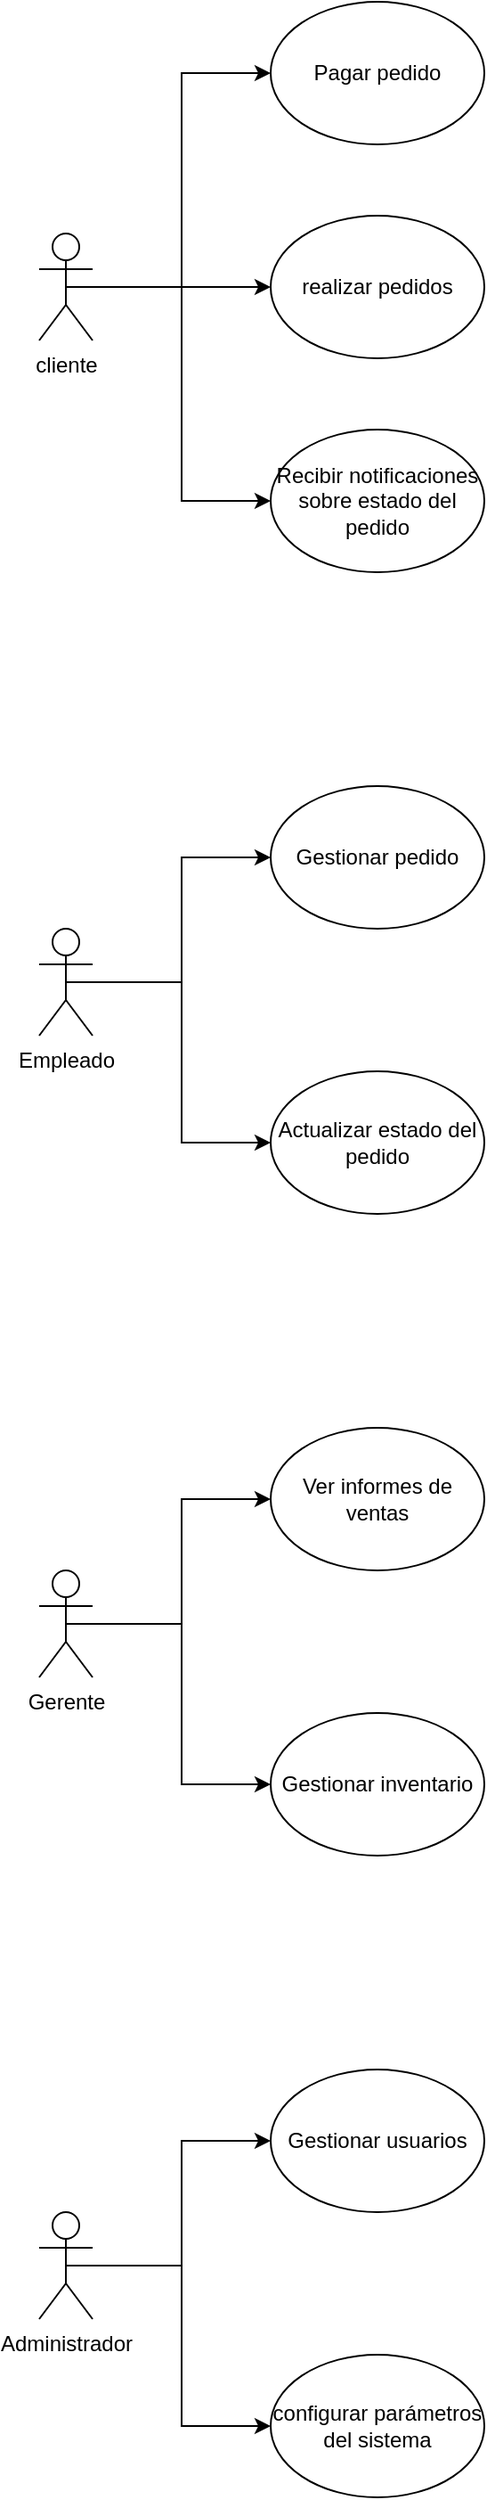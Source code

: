 <mxfile version="24.4.2" type="device" pages="2">
  <diagram id="WRYycTqwSHWXU3EyRlg2" name="Diagrama_de_CasosdeUso">
    <mxGraphModel dx="3176" dy="1816" grid="1" gridSize="10" guides="1" tooltips="1" connect="1" arrows="1" fold="1" page="1" pageScale="1" pageWidth="1200" pageHeight="1920" math="0" shadow="0">
      <root>
        <mxCell id="0" />
        <mxCell id="1" parent="0" />
        <mxCell id="_lXPD2TZBbK-4g8FCfM6-6" style="edgeStyle=orthogonalEdgeStyle;rounded=0;orthogonalLoop=1;jettySize=auto;html=1;exitX=0.5;exitY=0.5;exitDx=0;exitDy=0;exitPerimeter=0;entryX=0;entryY=0.5;entryDx=0;entryDy=0;" edge="1" parent="1" source="_lXPD2TZBbK-4g8FCfM6-1" target="_lXPD2TZBbK-4g8FCfM6-3">
          <mxGeometry relative="1" as="geometry" />
        </mxCell>
        <mxCell id="_lXPD2TZBbK-4g8FCfM6-23" style="edgeStyle=orthogonalEdgeStyle;rounded=0;orthogonalLoop=1;jettySize=auto;html=1;exitX=0.5;exitY=0.5;exitDx=0;exitDy=0;exitPerimeter=0;entryX=0;entryY=0.5;entryDx=0;entryDy=0;" edge="1" parent="1" source="_lXPD2TZBbK-4g8FCfM6-1" target="_lXPD2TZBbK-4g8FCfM6-5">
          <mxGeometry relative="1" as="geometry" />
        </mxCell>
        <mxCell id="_lXPD2TZBbK-4g8FCfM6-24" style="edgeStyle=orthogonalEdgeStyle;rounded=0;orthogonalLoop=1;jettySize=auto;html=1;exitX=0.5;exitY=0.5;exitDx=0;exitDy=0;exitPerimeter=0;entryX=0;entryY=0.5;entryDx=0;entryDy=0;" edge="1" parent="1" source="_lXPD2TZBbK-4g8FCfM6-1" target="_lXPD2TZBbK-4g8FCfM6-7">
          <mxGeometry relative="1" as="geometry" />
        </mxCell>
        <mxCell id="_lXPD2TZBbK-4g8FCfM6-1" value="cliente" style="shape=umlActor;verticalLabelPosition=bottom;verticalAlign=top;html=1;outlineConnect=0;" vertex="1" parent="1">
          <mxGeometry x="475" y="300" width="30" height="60" as="geometry" />
        </mxCell>
        <mxCell id="_lXPD2TZBbK-4g8FCfM6-3" value="realizar pedidos" style="ellipse;whiteSpace=wrap;html=1;" vertex="1" parent="1">
          <mxGeometry x="605" y="290" width="120" height="80" as="geometry" />
        </mxCell>
        <mxCell id="_lXPD2TZBbK-4g8FCfM6-5" value="Pagar pedido" style="ellipse;whiteSpace=wrap;html=1;" vertex="1" parent="1">
          <mxGeometry x="605" y="170" width="120" height="80" as="geometry" />
        </mxCell>
        <mxCell id="_lXPD2TZBbK-4g8FCfM6-7" value="Recibir notificaciones sobre estado del pedido" style="ellipse;whiteSpace=wrap;html=1;" vertex="1" parent="1">
          <mxGeometry x="605" y="410" width="120" height="80" as="geometry" />
        </mxCell>
        <mxCell id="_lXPD2TZBbK-4g8FCfM6-15" style="edgeStyle=orthogonalEdgeStyle;rounded=0;orthogonalLoop=1;jettySize=auto;html=1;exitX=0.5;exitY=0.5;exitDx=0;exitDy=0;exitPerimeter=0;entryX=0;entryY=0.5;entryDx=0;entryDy=0;" edge="1" parent="1" source="_lXPD2TZBbK-4g8FCfM6-9" target="_lXPD2TZBbK-4g8FCfM6-14">
          <mxGeometry relative="1" as="geometry" />
        </mxCell>
        <mxCell id="_lXPD2TZBbK-4g8FCfM6-17" style="edgeStyle=orthogonalEdgeStyle;rounded=0;orthogonalLoop=1;jettySize=auto;html=1;exitX=0.5;exitY=0.5;exitDx=0;exitDy=0;exitPerimeter=0;entryX=0;entryY=0.5;entryDx=0;entryDy=0;" edge="1" parent="1" source="_lXPD2TZBbK-4g8FCfM6-9" target="_lXPD2TZBbK-4g8FCfM6-16">
          <mxGeometry relative="1" as="geometry" />
        </mxCell>
        <mxCell id="_lXPD2TZBbK-4g8FCfM6-9" value="Empleado" style="shape=umlActor;verticalLabelPosition=bottom;verticalAlign=top;html=1;outlineConnect=0;" vertex="1" parent="1">
          <mxGeometry x="475" y="690" width="30" height="60" as="geometry" />
        </mxCell>
        <mxCell id="_lXPD2TZBbK-4g8FCfM6-14" value="Gestionar pedido" style="ellipse;whiteSpace=wrap;html=1;" vertex="1" parent="1">
          <mxGeometry x="605" y="610" width="120" height="80" as="geometry" />
        </mxCell>
        <mxCell id="_lXPD2TZBbK-4g8FCfM6-16" value="Actualizar estado del pedido" style="ellipse;whiteSpace=wrap;html=1;" vertex="1" parent="1">
          <mxGeometry x="605" y="770" width="120" height="80" as="geometry" />
        </mxCell>
        <mxCell id="_lXPD2TZBbK-4g8FCfM6-18" style="edgeStyle=orthogonalEdgeStyle;rounded=0;orthogonalLoop=1;jettySize=auto;html=1;exitX=0.5;exitY=0.5;exitDx=0;exitDy=0;exitPerimeter=0;entryX=0;entryY=0.5;entryDx=0;entryDy=0;" edge="1" parent="1" source="_lXPD2TZBbK-4g8FCfM6-20" target="_lXPD2TZBbK-4g8FCfM6-21">
          <mxGeometry relative="1" as="geometry" />
        </mxCell>
        <mxCell id="_lXPD2TZBbK-4g8FCfM6-19" style="edgeStyle=orthogonalEdgeStyle;rounded=0;orthogonalLoop=1;jettySize=auto;html=1;exitX=0.5;exitY=0.5;exitDx=0;exitDy=0;exitPerimeter=0;entryX=0;entryY=0.5;entryDx=0;entryDy=0;" edge="1" parent="1" source="_lXPD2TZBbK-4g8FCfM6-20" target="_lXPD2TZBbK-4g8FCfM6-22">
          <mxGeometry relative="1" as="geometry" />
        </mxCell>
        <mxCell id="_lXPD2TZBbK-4g8FCfM6-20" value="Gerente" style="shape=umlActor;verticalLabelPosition=bottom;verticalAlign=top;html=1;outlineConnect=0;" vertex="1" parent="1">
          <mxGeometry x="475" y="1050" width="30" height="60" as="geometry" />
        </mxCell>
        <mxCell id="_lXPD2TZBbK-4g8FCfM6-21" value="Ver informes de ventas" style="ellipse;whiteSpace=wrap;html=1;" vertex="1" parent="1">
          <mxGeometry x="605" y="970" width="120" height="80" as="geometry" />
        </mxCell>
        <mxCell id="_lXPD2TZBbK-4g8FCfM6-22" value="Gestionar inventario" style="ellipse;whiteSpace=wrap;html=1;" vertex="1" parent="1">
          <mxGeometry x="605" y="1130" width="120" height="80" as="geometry" />
        </mxCell>
        <mxCell id="_lXPD2TZBbK-4g8FCfM6-25" style="edgeStyle=orthogonalEdgeStyle;rounded=0;orthogonalLoop=1;jettySize=auto;html=1;exitX=0.5;exitY=0.5;exitDx=0;exitDy=0;exitPerimeter=0;entryX=0;entryY=0.5;entryDx=0;entryDy=0;" edge="1" parent="1" source="_lXPD2TZBbK-4g8FCfM6-27" target="_lXPD2TZBbK-4g8FCfM6-28">
          <mxGeometry relative="1" as="geometry" />
        </mxCell>
        <mxCell id="_lXPD2TZBbK-4g8FCfM6-26" style="edgeStyle=orthogonalEdgeStyle;rounded=0;orthogonalLoop=1;jettySize=auto;html=1;exitX=0.5;exitY=0.5;exitDx=0;exitDy=0;exitPerimeter=0;entryX=0;entryY=0.5;entryDx=0;entryDy=0;" edge="1" parent="1" source="_lXPD2TZBbK-4g8FCfM6-27" target="_lXPD2TZBbK-4g8FCfM6-29">
          <mxGeometry relative="1" as="geometry" />
        </mxCell>
        <mxCell id="_lXPD2TZBbK-4g8FCfM6-27" value="Administrador" style="shape=umlActor;verticalLabelPosition=bottom;verticalAlign=top;html=1;outlineConnect=0;" vertex="1" parent="1">
          <mxGeometry x="475" y="1410" width="30" height="60" as="geometry" />
        </mxCell>
        <mxCell id="_lXPD2TZBbK-4g8FCfM6-28" value="Gestionar usuarios" style="ellipse;whiteSpace=wrap;html=1;" vertex="1" parent="1">
          <mxGeometry x="605" y="1330" width="120" height="80" as="geometry" />
        </mxCell>
        <mxCell id="_lXPD2TZBbK-4g8FCfM6-29" value="configurar parámetros del sistema" style="ellipse;whiteSpace=wrap;html=1;" vertex="1" parent="1">
          <mxGeometry x="605" y="1490" width="120" height="80" as="geometry" />
        </mxCell>
      </root>
    </mxGraphModel>
  </diagram>
  <diagram id="C5RBs43oDa-KdzZeNtuy" name="Diagrama_de_Clases">
    <mxGraphModel dx="1444" dy="825" grid="1" gridSize="10" guides="1" tooltips="1" connect="1" arrows="1" fold="1" page="1" pageScale="1" pageWidth="1200" pageHeight="1920" math="0" shadow="0">
      <root>
        <mxCell id="WIyWlLk6GJQsqaUBKTNV-0" />
        <mxCell id="WIyWlLk6GJQsqaUBKTNV-1" parent="WIyWlLk6GJQsqaUBKTNV-0" />
        <mxCell id="qoqk2TT6nea6VP2X0-z5-0" value="Users" style="swimlane;fontStyle=1;align=center;verticalAlign=top;childLayout=stackLayout;horizontal=1;startSize=26;horizontalStack=0;resizeParent=1;resizeParentMax=0;resizeLast=0;collapsible=1;marginBottom=0;whiteSpace=wrap;html=1;" vertex="1" parent="WIyWlLk6GJQsqaUBKTNV-1">
          <mxGeometry x="560" y="170" width="160" height="194" as="geometry" />
        </mxCell>
        <mxCell id="qoqk2TT6nea6VP2X0-z5-1" value="+ ID_cliente:&lt;div&gt;&lt;br&gt;&lt;div&gt;+ ID_empleados:&lt;/div&gt;&lt;div&gt;&lt;br&gt;&lt;/div&gt;&lt;div&gt;+ ID_gerentes:&lt;/div&gt;&lt;div&gt;&lt;br&gt;&lt;/div&gt;&lt;div&gt;+ID_ administrador:&lt;/div&gt;&lt;/div&gt;" style="text;strokeColor=none;fillColor=none;align=left;verticalAlign=top;spacingLeft=4;spacingRight=4;overflow=hidden;rotatable=0;points=[[0,0.5],[1,0.5]];portConstraint=eastwest;whiteSpace=wrap;html=1;" vertex="1" parent="qoqk2TT6nea6VP2X0-z5-0">
          <mxGeometry y="26" width="160" height="134" as="geometry" />
        </mxCell>
        <mxCell id="qoqk2TT6nea6VP2X0-z5-2" value="" style="line;strokeWidth=1;fillColor=none;align=left;verticalAlign=middle;spacingTop=-1;spacingLeft=3;spacingRight=3;rotatable=0;labelPosition=right;points=[];portConstraint=eastwest;strokeColor=inherit;" vertex="1" parent="qoqk2TT6nea6VP2X0-z5-0">
          <mxGeometry y="160" width="160" height="8" as="geometry" />
        </mxCell>
        <mxCell id="qoqk2TT6nea6VP2X0-z5-3" value="+" style="text;strokeColor=none;fillColor=none;align=left;verticalAlign=top;spacingLeft=4;spacingRight=4;overflow=hidden;rotatable=0;points=[[0,0.5],[1,0.5]];portConstraint=eastwest;whiteSpace=wrap;html=1;" vertex="1" parent="qoqk2TT6nea6VP2X0-z5-0">
          <mxGeometry y="168" width="160" height="26" as="geometry" />
        </mxCell>
        <mxCell id="qoqk2TT6nea6VP2X0-z5-12" value="Administrador" style="swimlane;fontStyle=1;align=center;verticalAlign=top;childLayout=stackLayout;horizontal=1;startSize=26;horizontalStack=0;resizeParent=1;resizeParentMax=0;resizeLast=0;collapsible=1;marginBottom=0;whiteSpace=wrap;html=1;" vertex="1" parent="WIyWlLk6GJQsqaUBKTNV-1">
          <mxGeometry x="860" y="440" width="160" height="210" as="geometry" />
        </mxCell>
        <mxCell id="qoqk2TT6nea6VP2X0-z5-13" value="&lt;div&gt;&lt;div&gt;+ID_ administrador:&lt;/div&gt;&lt;/div&gt;&lt;div&gt;&lt;br&gt;&lt;/div&gt;&lt;div&gt;&lt;div&gt;+ Nombre:&lt;/div&gt;&lt;div&gt;&lt;br&gt;&lt;/div&gt;&lt;div&gt;+ Rol:&lt;/div&gt;&lt;div&gt;&lt;br&gt;&lt;/div&gt;&lt;div&gt;+ Email:&lt;/div&gt;&lt;/div&gt;" style="text;strokeColor=none;fillColor=none;align=left;verticalAlign=top;spacingLeft=4;spacingRight=4;overflow=hidden;rotatable=0;points=[[0,0.5],[1,0.5]];portConstraint=eastwest;whiteSpace=wrap;html=1;" vertex="1" parent="qoqk2TT6nea6VP2X0-z5-12">
          <mxGeometry y="26" width="160" height="114" as="geometry" />
        </mxCell>
        <mxCell id="qoqk2TT6nea6VP2X0-z5-14" value="" style="line;strokeWidth=1;fillColor=none;align=left;verticalAlign=middle;spacingTop=-1;spacingLeft=3;spacingRight=3;rotatable=0;labelPosition=right;points=[];portConstraint=eastwest;strokeColor=inherit;" vertex="1" parent="qoqk2TT6nea6VP2X0-z5-12">
          <mxGeometry y="140" width="160" height="8" as="geometry" />
        </mxCell>
        <mxCell id="qoqk2TT6nea6VP2X0-z5-15" value="+ agregar(Clientes)&lt;div&gt;+ editar(Clientes)&lt;/div&gt;&lt;div&gt;+ eliminar(Clientes)&lt;/div&gt;" style="text;strokeColor=none;fillColor=none;align=left;verticalAlign=top;spacingLeft=4;spacingRight=4;overflow=hidden;rotatable=0;points=[[0,0.5],[1,0.5]];portConstraint=eastwest;whiteSpace=wrap;html=1;" vertex="1" parent="qoqk2TT6nea6VP2X0-z5-12">
          <mxGeometry y="148" width="160" height="62" as="geometry" />
        </mxCell>
        <mxCell id="qoqk2TT6nea6VP2X0-z5-16" value="" style="edgeStyle=orthogonalEdgeStyle;rounded=0;orthogonalLoop=1;jettySize=auto;html=1;exitX=0.5;exitY=0;exitDx=0;exitDy=0;entryX=1;entryY=0.5;entryDx=0;entryDy=0;" edge="1" parent="WIyWlLk6GJQsqaUBKTNV-1" source="qoqk2TT6nea6VP2X0-z5-12" target="qoqk2TT6nea6VP2X0-z5-3">
          <mxGeometry relative="1" as="geometry">
            <mxPoint x="680" y="400" as="targetPoint" />
          </mxGeometry>
        </mxCell>
        <mxCell id="qoqk2TT6nea6VP2X0-z5-17" value="Cliente" style="swimlane;fontStyle=1;align=center;verticalAlign=top;childLayout=stackLayout;horizontal=1;startSize=26;horizontalStack=0;resizeParent=1;resizeParentMax=0;resizeLast=0;collapsible=1;marginBottom=0;whiteSpace=wrap;html=1;" vertex="1" parent="WIyWlLk6GJQsqaUBKTNV-1">
          <mxGeometry x="240" y="450" width="160" height="190" as="geometry" />
        </mxCell>
        <mxCell id="qoqk2TT6nea6VP2X0-z5-18" value="+ ID_cliente:&lt;div&gt;&lt;br&gt;&lt;div&gt;+ Nombre:&lt;/div&gt;&lt;div&gt;&lt;br&gt;&lt;/div&gt;&lt;div&gt;+ Rol:&lt;/div&gt;&lt;div&gt;&lt;br&gt;&lt;/div&gt;&lt;div&gt;+ Email:&lt;/div&gt;&lt;/div&gt;" style="text;strokeColor=none;fillColor=none;align=left;verticalAlign=top;spacingLeft=4;spacingRight=4;overflow=hidden;rotatable=0;points=[[0,0.5],[1,0.5]];portConstraint=eastwest;whiteSpace=wrap;html=1;" vertex="1" parent="qoqk2TT6nea6VP2X0-z5-17">
          <mxGeometry y="26" width="160" height="114" as="geometry" />
        </mxCell>
        <mxCell id="qoqk2TT6nea6VP2X0-z5-19" value="" style="line;strokeWidth=1;fillColor=none;align=left;verticalAlign=middle;spacingTop=-1;spacingLeft=3;spacingRight=3;rotatable=0;labelPosition=right;points=[];portConstraint=eastwest;strokeColor=inherit;" vertex="1" parent="qoqk2TT6nea6VP2X0-z5-17">
          <mxGeometry y="140" width="160" height="8" as="geometry" />
        </mxCell>
        <mxCell id="qoqk2TT6nea6VP2X0-z5-20" value="+ Agregar(pedido)&lt;div&gt;+Eliminar(Pedido)&lt;/div&gt;" style="text;strokeColor=none;fillColor=none;align=left;verticalAlign=top;spacingLeft=4;spacingRight=4;overflow=hidden;rotatable=0;points=[[0,0.5],[1,0.5]];portConstraint=eastwest;whiteSpace=wrap;html=1;" vertex="1" parent="qoqk2TT6nea6VP2X0-z5-17">
          <mxGeometry y="148" width="160" height="42" as="geometry" />
        </mxCell>
        <mxCell id="qoqk2TT6nea6VP2X0-z5-21" value="Empleado" style="swimlane;fontStyle=1;align=center;verticalAlign=top;childLayout=stackLayout;horizontal=1;startSize=26;horizontalStack=0;resizeParent=1;resizeParentMax=0;resizeLast=0;collapsible=1;marginBottom=0;whiteSpace=wrap;html=1;" vertex="1" parent="WIyWlLk6GJQsqaUBKTNV-1">
          <mxGeometry x="460" y="450" width="160" height="174" as="geometry" />
        </mxCell>
        <mxCell id="qoqk2TT6nea6VP2X0-z5-22" value="&lt;div&gt;&lt;div&gt;+ ID_empleados:&lt;/div&gt;&lt;div&gt;&lt;br&gt;&lt;/div&gt;&lt;div&gt;&lt;div&gt;+ Nombre:&lt;/div&gt;&lt;div&gt;&lt;br&gt;&lt;/div&gt;&lt;div&gt;+ Rol:&lt;/div&gt;&lt;div&gt;&lt;br&gt;&lt;/div&gt;&lt;div&gt;+ Email:&lt;/div&gt;&lt;/div&gt;&lt;div&gt;&lt;br&gt;&lt;/div&gt;&lt;/div&gt;" style="text;strokeColor=none;fillColor=none;align=left;verticalAlign=top;spacingLeft=4;spacingRight=4;overflow=hidden;rotatable=0;points=[[0,0.5],[1,0.5]];portConstraint=eastwest;whiteSpace=wrap;html=1;" vertex="1" parent="qoqk2TT6nea6VP2X0-z5-21">
          <mxGeometry y="26" width="160" height="114" as="geometry" />
        </mxCell>
        <mxCell id="qoqk2TT6nea6VP2X0-z5-23" value="" style="line;strokeWidth=1;fillColor=none;align=left;verticalAlign=middle;spacingTop=-1;spacingLeft=3;spacingRight=3;rotatable=0;labelPosition=right;points=[];portConstraint=eastwest;strokeColor=inherit;" vertex="1" parent="qoqk2TT6nea6VP2X0-z5-21">
          <mxGeometry y="140" width="160" height="8" as="geometry" />
        </mxCell>
        <mxCell id="qoqk2TT6nea6VP2X0-z5-24" value="+" style="text;strokeColor=none;fillColor=none;align=left;verticalAlign=top;spacingLeft=4;spacingRight=4;overflow=hidden;rotatable=0;points=[[0,0.5],[1,0.5]];portConstraint=eastwest;whiteSpace=wrap;html=1;" vertex="1" parent="qoqk2TT6nea6VP2X0-z5-21">
          <mxGeometry y="148" width="160" height="26" as="geometry" />
        </mxCell>
        <mxCell id="qoqk2TT6nea6VP2X0-z5-27" style="edgeStyle=orthogonalEdgeStyle;rounded=0;orthogonalLoop=1;jettySize=auto;html=1;exitX=0.5;exitY=0;exitDx=0;exitDy=0;entryX=0;entryY=0.5;entryDx=0;entryDy=0;" edge="1" parent="WIyWlLk6GJQsqaUBKTNV-1" source="qoqk2TT6nea6VP2X0-z5-17" target="qoqk2TT6nea6VP2X0-z5-3">
          <mxGeometry relative="1" as="geometry" />
        </mxCell>
        <mxCell id="qoqk2TT6nea6VP2X0-z5-28" style="edgeStyle=orthogonalEdgeStyle;rounded=0;orthogonalLoop=1;jettySize=auto;html=1;exitX=0.5;exitY=0;exitDx=0;exitDy=0;" edge="1" parent="WIyWlLk6GJQsqaUBKTNV-1" source="qoqk2TT6nea6VP2X0-z5-21">
          <mxGeometry relative="1" as="geometry">
            <mxPoint x="640" y="370" as="targetPoint" />
          </mxGeometry>
        </mxCell>
        <mxCell id="qoqk2TT6nea6VP2X0-z5-34" style="edgeStyle=orthogonalEdgeStyle;rounded=0;orthogonalLoop=1;jettySize=auto;html=1;exitX=0.5;exitY=0;exitDx=0;exitDy=0;" edge="1" parent="WIyWlLk6GJQsqaUBKTNV-1" source="qoqk2TT6nea6VP2X0-z5-30">
          <mxGeometry relative="1" as="geometry">
            <mxPoint x="640" y="370" as="targetPoint" />
          </mxGeometry>
        </mxCell>
        <mxCell id="qoqk2TT6nea6VP2X0-z5-30" value="Gerente" style="swimlane;fontStyle=1;align=center;verticalAlign=top;childLayout=stackLayout;horizontal=1;startSize=26;horizontalStack=0;resizeParent=1;resizeParentMax=0;resizeLast=0;collapsible=1;marginBottom=0;whiteSpace=wrap;html=1;" vertex="1" parent="WIyWlLk6GJQsqaUBKTNV-1">
          <mxGeometry x="660" y="450" width="160" height="174" as="geometry" />
        </mxCell>
        <mxCell id="qoqk2TT6nea6VP2X0-z5-31" value="&lt;div&gt;&lt;span style=&quot;background-color: initial;&quot;&gt;+ ID_gerentes:&lt;/span&gt;&lt;br&gt;&lt;/div&gt;&lt;div&gt;&lt;br&gt;&lt;/div&gt;&lt;div&gt;&lt;div&gt;+ Nombre:&lt;/div&gt;&lt;div&gt;&lt;br&gt;&lt;/div&gt;&lt;div&gt;+ Rol:&lt;/div&gt;&lt;div&gt;&lt;br&gt;&lt;/div&gt;&lt;div&gt;+ Email:&lt;/div&gt;&lt;br&gt;&lt;/div&gt;" style="text;strokeColor=none;fillColor=none;align=left;verticalAlign=top;spacingLeft=4;spacingRight=4;overflow=hidden;rotatable=0;points=[[0,0.5],[1,0.5]];portConstraint=eastwest;whiteSpace=wrap;html=1;" vertex="1" parent="qoqk2TT6nea6VP2X0-z5-30">
          <mxGeometry y="26" width="160" height="114" as="geometry" />
        </mxCell>
        <mxCell id="qoqk2TT6nea6VP2X0-z5-32" value="" style="line;strokeWidth=1;fillColor=none;align=left;verticalAlign=middle;spacingTop=-1;spacingLeft=3;spacingRight=3;rotatable=0;labelPosition=right;points=[];portConstraint=eastwest;strokeColor=inherit;" vertex="1" parent="qoqk2TT6nea6VP2X0-z5-30">
          <mxGeometry y="140" width="160" height="8" as="geometry" />
        </mxCell>
        <mxCell id="qoqk2TT6nea6VP2X0-z5-33" value="+ gestionar(inventario)" style="text;strokeColor=none;fillColor=none;align=left;verticalAlign=top;spacingLeft=4;spacingRight=4;overflow=hidden;rotatable=0;points=[[0,0.5],[1,0.5]];portConstraint=eastwest;whiteSpace=wrap;html=1;" vertex="1" parent="qoqk2TT6nea6VP2X0-z5-30">
          <mxGeometry y="148" width="160" height="26" as="geometry" />
        </mxCell>
        <mxCell id="qoqk2TT6nea6VP2X0-z5-38" value="" style="endArrow=none;html=1;edgeStyle=orthogonalEdgeStyle;rounded=0;" edge="1" parent="WIyWlLk6GJQsqaUBKTNV-1">
          <mxGeometry relative="1" as="geometry">
            <mxPoint x="319.7" y="644" as="sourcePoint" />
            <mxPoint x="319.7" y="774" as="targetPoint" />
          </mxGeometry>
        </mxCell>
        <mxCell id="qoqk2TT6nea6VP2X0-z5-39" value="*" style="edgeLabel;resizable=0;html=1;align=left;verticalAlign=bottom;fontSize=20;" connectable="0" vertex="1" parent="qoqk2TT6nea6VP2X0-z5-38">
          <mxGeometry x="-1" relative="1" as="geometry">
            <mxPoint x="-20" y="126" as="offset" />
          </mxGeometry>
        </mxCell>
        <mxCell id="qoqk2TT6nea6VP2X0-z5-40" value="1" style="edgeLabel;resizable=0;html=1;align=right;verticalAlign=bottom;fontSize=13;" connectable="0" vertex="1" parent="qoqk2TT6nea6VP2X0-z5-38">
          <mxGeometry x="1" relative="1" as="geometry">
            <mxPoint x="-10" y="-104" as="offset" />
          </mxGeometry>
        </mxCell>
        <mxCell id="qoqk2TT6nea6VP2X0-z5-41" value="Pedido" style="swimlane;fontStyle=1;align=center;verticalAlign=top;childLayout=stackLayout;horizontal=1;startSize=26;horizontalStack=0;resizeParent=1;resizeParentMax=0;resizeLast=0;collapsible=1;marginBottom=0;whiteSpace=wrap;html=1;" vertex="1" parent="WIyWlLk6GJQsqaUBKTNV-1">
          <mxGeometry x="240" y="770" width="160" height="210" as="geometry" />
        </mxCell>
        <mxCell id="qoqk2TT6nea6VP2X0-z5-42" value="+ ID_pedido:&lt;div&gt;&lt;br&gt;&lt;div&gt;+ fecha:&lt;/div&gt;&lt;div&gt;&lt;br&gt;&lt;/div&gt;&lt;div&gt;+ estado:&lt;/div&gt;&lt;div&gt;&lt;br&gt;&lt;/div&gt;&lt;div&gt;+ Email:&lt;/div&gt;&lt;/div&gt;" style="text;strokeColor=none;fillColor=none;align=left;verticalAlign=top;spacingLeft=4;spacingRight=4;overflow=hidden;rotatable=0;points=[[0,0.5],[1,0.5]];portConstraint=eastwest;whiteSpace=wrap;html=1;" vertex="1" parent="qoqk2TT6nea6VP2X0-z5-41">
          <mxGeometry y="26" width="160" height="114" as="geometry" />
        </mxCell>
        <mxCell id="qoqk2TT6nea6VP2X0-z5-43" value="" style="line;strokeWidth=1;fillColor=none;align=left;verticalAlign=middle;spacingTop=-1;spacingLeft=3;spacingRight=3;rotatable=0;labelPosition=right;points=[];portConstraint=eastwest;strokeColor=inherit;" vertex="1" parent="qoqk2TT6nea6VP2X0-z5-41">
          <mxGeometry y="140" width="160" height="8" as="geometry" />
        </mxCell>
        <mxCell id="qoqk2TT6nea6VP2X0-z5-44" value="+ pendiente()&lt;div&gt;+ preparación()&lt;/div&gt;&lt;div&gt;+completado()&lt;/div&gt;" style="text;strokeColor=none;fillColor=none;align=left;verticalAlign=top;spacingLeft=4;spacingRight=4;overflow=hidden;rotatable=0;points=[[0,0.5],[1,0.5]];portConstraint=eastwest;whiteSpace=wrap;html=1;" vertex="1" parent="qoqk2TT6nea6VP2X0-z5-41">
          <mxGeometry y="148" width="160" height="62" as="geometry" />
        </mxCell>
        <mxCell id="qoqk2TT6nea6VP2X0-z5-45" value="Producto" style="swimlane;fontStyle=1;align=center;verticalAlign=top;childLayout=stackLayout;horizontal=1;startSize=26;horizontalStack=0;resizeParent=1;resizeParentMax=0;resizeLast=0;collapsible=1;marginBottom=0;whiteSpace=wrap;html=1;" vertex="1" parent="WIyWlLk6GJQsqaUBKTNV-1">
          <mxGeometry x="525" y="760" width="150" height="210" as="geometry" />
        </mxCell>
        <mxCell id="qoqk2TT6nea6VP2X0-z5-46" value="+ ID_producto:&lt;div&gt;&lt;br&gt;&lt;div&gt;+ Nombre:&lt;/div&gt;&lt;div&gt;&lt;br&gt;&lt;/div&gt;&lt;div&gt;+ descripción:&lt;/div&gt;&lt;div&gt;&lt;br&gt;&lt;/div&gt;&lt;div&gt;+ Precio:&lt;/div&gt;&lt;/div&gt;&lt;div&gt;&lt;br&gt;&lt;/div&gt;&lt;div&gt;+ Categoría&lt;/div&gt;" style="text;strokeColor=none;fillColor=none;align=left;verticalAlign=top;spacingLeft=4;spacingRight=4;overflow=hidden;rotatable=0;points=[[0,0.5],[1,0.5]];portConstraint=eastwest;whiteSpace=wrap;html=1;" vertex="1" parent="qoqk2TT6nea6VP2X0-z5-45">
          <mxGeometry y="26" width="150" height="144" as="geometry" />
        </mxCell>
        <mxCell id="qoqk2TT6nea6VP2X0-z5-47" value="" style="line;strokeWidth=1;fillColor=none;align=left;verticalAlign=middle;spacingTop=-1;spacingLeft=3;spacingRight=3;rotatable=0;labelPosition=right;points=[];portConstraint=eastwest;strokeColor=inherit;" vertex="1" parent="qoqk2TT6nea6VP2X0-z5-45">
          <mxGeometry y="170" width="150" height="8" as="geometry" />
        </mxCell>
        <mxCell id="qoqk2TT6nea6VP2X0-z5-48" value="+&amp;nbsp;" style="text;strokeColor=none;fillColor=none;align=left;verticalAlign=top;spacingLeft=4;spacingRight=4;overflow=hidden;rotatable=0;points=[[0,0.5],[1,0.5]];portConstraint=eastwest;whiteSpace=wrap;html=1;" vertex="1" parent="qoqk2TT6nea6VP2X0-z5-45">
          <mxGeometry y="178" width="150" height="32" as="geometry" />
        </mxCell>
        <mxCell id="qoqk2TT6nea6VP2X0-z5-53" value="" style="endArrow=none;html=1;edgeStyle=orthogonalEdgeStyle;rounded=0;entryX=1;entryY=0.5;entryDx=0;entryDy=0;exitX=0;exitY=0.5;exitDx=0;exitDy=0;" edge="1" parent="WIyWlLk6GJQsqaUBKTNV-1" source="qoqk2TT6nea6VP2X0-z5-46" target="qoqk2TT6nea6VP2X0-z5-42">
          <mxGeometry relative="1" as="geometry">
            <mxPoint x="520" y="860" as="sourcePoint" />
            <mxPoint x="460" y="1010" as="targetPoint" />
          </mxGeometry>
        </mxCell>
        <mxCell id="qoqk2TT6nea6VP2X0-z5-54" value="*" style="edgeLabel;resizable=0;html=1;align=left;verticalAlign=bottom;fontSize=20;rotation=-180;" connectable="0" vertex="1" parent="qoqk2TT6nea6VP2X0-z5-53">
          <mxGeometry x="-1" relative="1" as="geometry">
            <mxPoint x="-10" y="-33" as="offset" />
          </mxGeometry>
        </mxCell>
        <mxCell id="qoqk2TT6nea6VP2X0-z5-55" value="1" style="edgeLabel;resizable=0;html=1;align=right;verticalAlign=bottom;fontSize=13;" connectable="0" vertex="1" parent="qoqk2TT6nea6VP2X0-z5-53">
          <mxGeometry x="1" relative="1" as="geometry">
            <mxPoint x="20" y="-3" as="offset" />
          </mxGeometry>
        </mxCell>
        <mxCell id="188rHigKmfaH3Hcv6JXO-0" value="Inventario" style="swimlane;fontStyle=1;align=center;verticalAlign=top;childLayout=stackLayout;horizontal=1;startSize=26;horizontalStack=0;resizeParent=1;resizeParentMax=0;resizeLast=0;collapsible=1;marginBottom=0;whiteSpace=wrap;html=1;" vertex="1" parent="WIyWlLk6GJQsqaUBKTNV-1">
          <mxGeometry x="800" y="770" width="150" height="190" as="geometry" />
        </mxCell>
        <mxCell id="188rHigKmfaH3Hcv6JXO-1" value="+ ID_producto:&lt;div&gt;&lt;br&gt;&lt;div&gt;+ Disponibilidad:&lt;/div&gt;&lt;div&gt;&lt;br&gt;&lt;/div&gt;&lt;div&gt;+ Cantidad:&lt;/div&gt;&lt;div&gt;&lt;br&gt;&lt;/div&gt;&lt;div&gt;+ Ubicación:&lt;/div&gt;&lt;/div&gt;" style="text;strokeColor=none;fillColor=none;align=left;verticalAlign=top;spacingLeft=4;spacingRight=4;overflow=hidden;rotatable=0;points=[[0,0.5],[1,0.5]];portConstraint=eastwest;whiteSpace=wrap;html=1;" vertex="1" parent="188rHigKmfaH3Hcv6JXO-0">
          <mxGeometry y="26" width="150" height="124" as="geometry" />
        </mxCell>
        <mxCell id="188rHigKmfaH3Hcv6JXO-2" value="" style="line;strokeWidth=1;fillColor=none;align=left;verticalAlign=middle;spacingTop=-1;spacingLeft=3;spacingRight=3;rotatable=0;labelPosition=right;points=[];portConstraint=eastwest;strokeColor=inherit;" vertex="1" parent="188rHigKmfaH3Hcv6JXO-0">
          <mxGeometry y="150" width="150" height="8" as="geometry" />
        </mxCell>
        <mxCell id="188rHigKmfaH3Hcv6JXO-3" value="+ Registra(Producto)" style="text;strokeColor=none;fillColor=none;align=left;verticalAlign=top;spacingLeft=4;spacingRight=4;overflow=hidden;rotatable=0;points=[[0,0.5],[1,0.5]];portConstraint=eastwest;whiteSpace=wrap;html=1;" vertex="1" parent="188rHigKmfaH3Hcv6JXO-0">
          <mxGeometry y="158" width="150" height="32" as="geometry" />
        </mxCell>
        <mxCell id="188rHigKmfaH3Hcv6JXO-5" style="edgeStyle=orthogonalEdgeStyle;rounded=0;orthogonalLoop=1;jettySize=auto;html=1;exitX=1;exitY=0.5;exitDx=0;exitDy=0;" edge="1" parent="WIyWlLk6GJQsqaUBKTNV-1" source="qoqk2TT6nea6VP2X0-z5-46" target="188rHigKmfaH3Hcv6JXO-1">
          <mxGeometry relative="1" as="geometry" />
        </mxCell>
      </root>
    </mxGraphModel>
  </diagram>
</mxfile>
